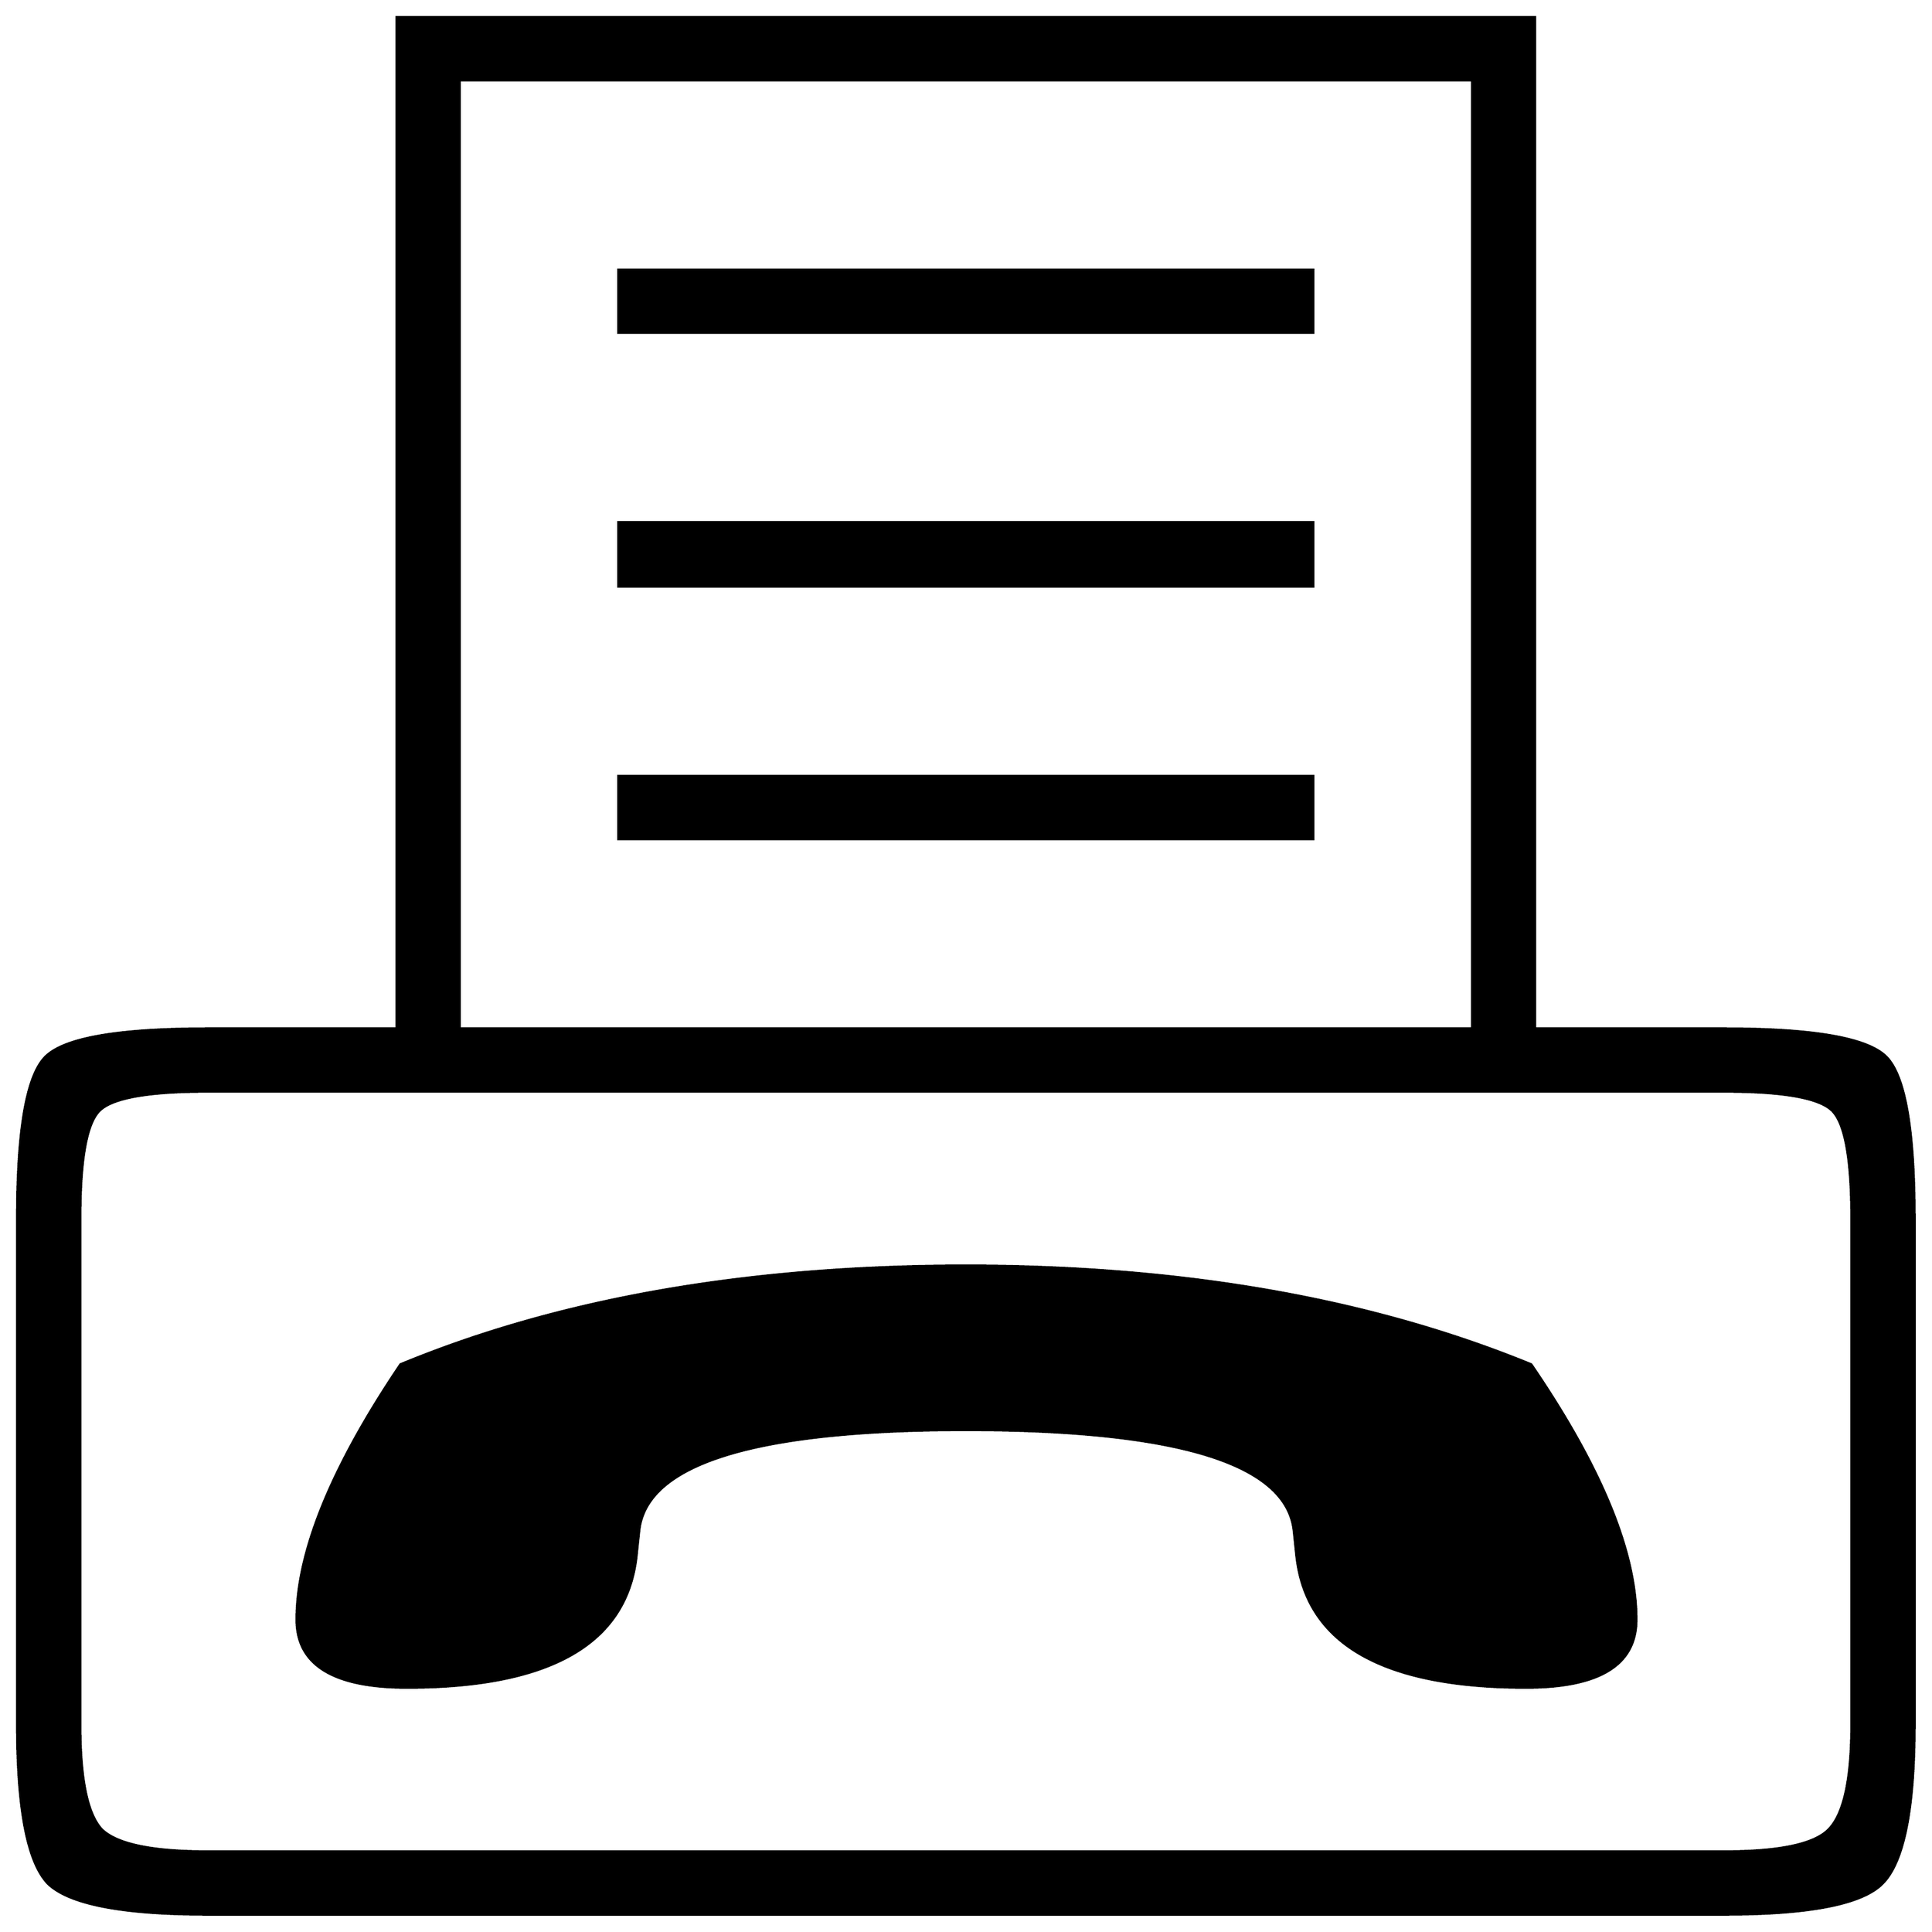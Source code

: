 


\begin{tikzpicture}[y=0.80pt, x=0.80pt, yscale=-1.0, xscale=1.0, inner sep=0pt, outer sep=0pt]
\begin{scope}[shift={(100.0,1864.0)},nonzero rule]
  \path[draw=.,fill=.,line width=1.600pt] (1653.0,-148.0) ..
    controls (1653.0,-82.0) and (1644.667,-40.667) .. (1628.0,-24.0)
    .. controls (1612.0,-8.0) and (1571.0,0.0) .. (1505.0,0.0)
    -- (321.0,0.0) .. controls (255.0,0.0) and (213.667,-8.0) ..
    (197.0,-24.0) .. controls (181.0,-40.667) and (173.0,-82.0) ..
    (173.0,-148.0) -- (173.0,-543.0) .. controls (173.0,-612.333)
    and (180.333,-654.333) .. (195.0,-669.0) .. controls
    (209.667,-683.667) and (251.667,-691.0) .. (321.0,-691.0) --
    (469.0,-691.0) -- (469.0,-1480.0) -- (1357.0,-1480.0) --
    (1357.0,-691.0) -- (1505.0,-691.0) .. controls
    (1574.333,-691.0) and (1616.333,-683.667) .. (1631.0,-669.0) ..
    controls (1645.667,-654.333) and (1653.0,-612.333) ..
    (1653.0,-543.0) -- (1653.0,-148.0) -- cycle(1308.0,-691.0)
    -- (1308.0,-1431.0) -- (518.0,-1431.0) -- (518.0,-691.0) --
    (1308.0,-691.0) -- cycle(1604.0,-148.0) -- (1604.0,-543.0)
    .. controls (1604.0,-589.0) and (1599.0,-617.0) ..
    (1589.0,-627.0) .. controls (1579.0,-637.0) and
    (1551.0,-642.0) .. (1505.0,-642.0) -- (321.0,-642.0) ..
    controls (275.0,-642.0) and (247.0,-637.0) .. (237.0,-627.0)
    .. controls (227.0,-617.0) and (222.0,-589.0) ..
    (222.0,-543.0) -- (222.0,-148.0) .. controls (222.0,-105.333)
    and (227.667,-78.0) .. (239.0,-66.0) .. controls (251.0,-54.667)
    and (278.333,-49.0) .. (321.0,-49.0) -- (1505.0,-49.0) ..
    controls (1547.667,-49.0) and (1574.667,-54.667) .. (1586.0,-66.0)
    .. controls (1598.0,-78.0) and (1604.0,-105.333) ..
    (1604.0,-148.0) -- cycle(1184.0,-1234.0) -- (642.0,-1234.0)
    -- (642.0,-1283.0) -- (1184.0,-1283.0) -- (1184.0,-1234.0)
    -- cycle(1184.0,-1036.0) -- (642.0,-1036.0) --
    (642.0,-1086.0) -- (1184.0,-1086.0) -- (1184.0,-1036.0) --
    cycle(1184.0,-839.0) -- (642.0,-839.0) -- (642.0,-888.0) --
    (1184.0,-888.0) -- (1184.0,-839.0) -- cycle(1436.0,-230.0)
    .. controls (1436.0,-194.667) and (1407.333,-177.0) ..
    (1350.0,-177.0) .. controls (1238.0,-177.0) and
    (1178.333,-211.333) .. (1171.0,-280.0) -- (1169.0,-299.0) ..
    controls (1163.667,-351.667) and (1078.333,-378.0) ..
    (913.0,-378.0) .. controls (748.333,-378.0) and (663.333,-351.667)
    .. (658.0,-299.0) -- (656.0,-280.0) .. controls
    (648.667,-211.333) and (589.0,-177.0) .. (477.0,-177.0) ..
    controls (419.667,-177.0) and (391.0,-194.667) .. (391.0,-230.0)
    .. controls (391.0,-282.667) and (418.0,-349.0) ..
    (472.0,-429.0) .. controls (596.0,-480.333) and (743.0,-506.0)
    .. (913.0,-506.0) .. controls (1081.667,-506.0) and
    (1228.667,-480.333) .. (1354.0,-429.0) .. controls
    (1408.667,-349.0) and (1436.0,-282.667) .. (1436.0,-230.0) --
    cycle;
\end{scope}

\end{tikzpicture}

